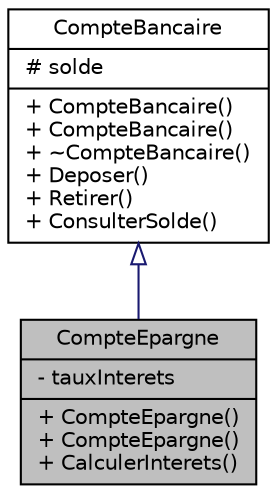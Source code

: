 digraph "CompteEpargne"
{
  edge [fontname="Helvetica",fontsize="10",labelfontname="Helvetica",labelfontsize="10"];
  node [fontname="Helvetica",fontsize="10",shape=record];
  Node0 [label="{CompteEpargne\n|- tauxInterets\l|+ CompteEpargne()\l+ CompteEpargne()\l+ CalculerInterets()\l}",height=0.2,width=0.4,color="black", fillcolor="grey75", style="filled", fontcolor="black"];
  Node1 -> Node0 [dir="back",color="midnightblue",fontsize="10",style="solid",arrowtail="onormal",fontname="Helvetica"];
  Node1 [label="{CompteBancaire\n|# solde\l|+ CompteBancaire()\l+ CompteBancaire()\l+ ~CompteBancaire()\l+ Deposer()\l+ Retirer()\l+ ConsulterSolde()\l}",height=0.2,width=0.4,color="black", fillcolor="white", style="filled",URL="$class_compte_bancaire.html"];
}
